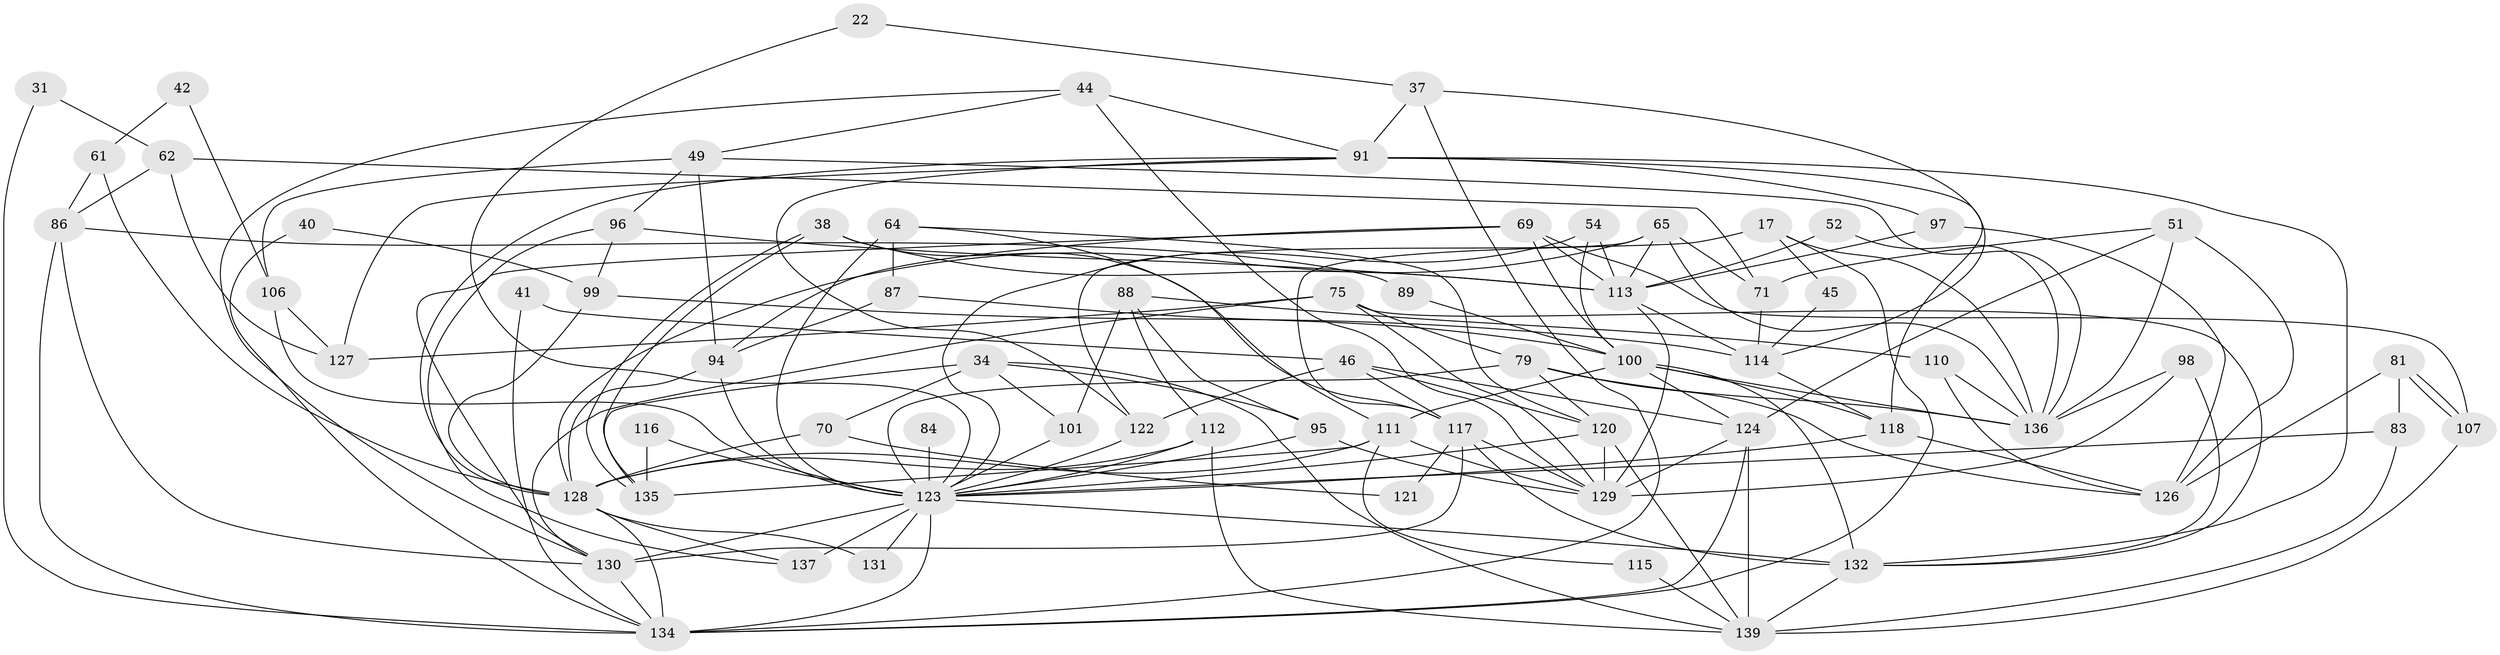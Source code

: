 // original degree distribution, {3: 0.23741007194244604, 5: 0.18705035971223022, 4: 0.35251798561151076, 6: 0.09352517985611511, 2: 0.1079136690647482, 7: 0.014388489208633094, 9: 0.007194244604316547}
// Generated by graph-tools (version 1.1) at 2025/51/03/09/25 04:51:37]
// undirected, 69 vertices, 163 edges
graph export_dot {
graph [start="1"]
  node [color=gray90,style=filled];
  17;
  22;
  31;
  34 [super="+15"];
  37;
  38;
  40;
  41;
  42;
  44;
  45;
  46;
  49 [super="+1"];
  51;
  52;
  54;
  61;
  62;
  64 [super="+30"];
  65 [super="+27"];
  69;
  70;
  71;
  75 [super="+57"];
  79 [super="+24"];
  81;
  83;
  84;
  86 [super="+36"];
  87;
  88;
  89;
  91 [super="+4+19"];
  94;
  95;
  96;
  97;
  98;
  99;
  100 [super="+25+74"];
  101;
  106 [super="+85"];
  107;
  110;
  111 [super="+108"];
  112;
  113 [super="+16+93"];
  114 [super="+58"];
  115;
  116;
  117 [super="+48"];
  118 [super="+3+73"];
  120 [super="+76"];
  121;
  122;
  123 [super="+67+102+21+90+92"];
  124 [super="+68+50"];
  126 [super="+53+119"];
  127;
  128 [super="+33+109+104"];
  129 [super="+59+105"];
  130 [super="+82"];
  131;
  132 [super="+125"];
  134 [super="+77"];
  135;
  136 [super="+13+63+43"];
  137 [super="+14+66"];
  139 [super="+72+138"];
  17 -- 117;
  17 -- 134;
  17 -- 45;
  17 -- 136;
  22 -- 37;
  22 -- 123;
  31 -- 62;
  31 -- 134;
  34 -- 95;
  34 -- 70 [weight=2];
  34 -- 135;
  34 -- 101;
  34 -- 139;
  37 -- 134;
  37 -- 114;
  37 -- 91;
  38 -- 135;
  38 -- 135;
  38 -- 113;
  38 -- 117;
  40 -- 99;
  40 -- 134 [weight=2];
  41 -- 46;
  41 -- 134;
  42 -- 106;
  42 -- 61;
  44 -- 49;
  44 -- 129;
  44 -- 91;
  44 -- 130;
  45 -- 114;
  46 -- 124;
  46 -- 120;
  46 -- 122;
  46 -- 117;
  49 -- 96;
  49 -- 94 [weight=2];
  49 -- 106;
  49 -- 136;
  51 -- 71;
  51 -- 124;
  51 -- 136;
  51 -- 126;
  52 -- 113;
  52 -- 136;
  54 -- 113;
  54 -- 123;
  54 -- 100;
  61 -- 128 [weight=2];
  61 -- 86;
  62 -- 127;
  62 -- 71;
  62 -- 86;
  64 -- 87;
  64 -- 120;
  64 -- 123 [weight=2];
  64 -- 111;
  65 -- 113;
  65 -- 128;
  65 -- 122;
  65 -- 71;
  65 -- 136;
  69 -- 94;
  69 -- 107;
  69 -- 113;
  69 -- 130;
  69 -- 100;
  70 -- 121;
  70 -- 128;
  71 -- 114;
  75 -- 127;
  75 -- 129;
  75 -- 79;
  75 -- 130;
  75 -- 132;
  79 -- 126;
  79 -- 123 [weight=2];
  79 -- 120 [weight=2];
  79 -- 136;
  81 -- 107;
  81 -- 107;
  81 -- 83;
  81 -- 126;
  83 -- 123;
  83 -- 139;
  84 -- 123 [weight=2];
  86 -- 89;
  86 -- 134;
  86 -- 130;
  87 -- 94;
  87 -- 100;
  88 -- 110;
  88 -- 112;
  88 -- 95;
  88 -- 101;
  89 -- 100;
  91 -- 127;
  91 -- 122;
  91 -- 128 [weight=2];
  91 -- 97;
  91 -- 118;
  91 -- 132 [weight=2];
  94 -- 128;
  94 -- 123;
  95 -- 129;
  95 -- 123;
  96 -- 99;
  96 -- 137;
  96 -- 113;
  97 -- 113 [weight=3];
  97 -- 126 [weight=3];
  98 -- 129;
  98 -- 132;
  98 -- 136;
  99 -- 114 [weight=2];
  99 -- 128 [weight=2];
  100 -- 118;
  100 -- 111 [weight=2];
  100 -- 132;
  100 -- 124;
  100 -- 136;
  101 -- 123;
  106 -- 127;
  106 -- 123 [weight=2];
  107 -- 139;
  110 -- 126;
  110 -- 136;
  111 -- 115;
  111 -- 128 [weight=2];
  111 -- 129;
  111 -- 135;
  112 -- 123 [weight=2];
  112 -- 128 [weight=2];
  112 -- 139;
  113 -- 129 [weight=2];
  113 -- 114;
  114 -- 118;
  115 -- 139;
  116 -- 135;
  116 -- 123;
  117 -- 129 [weight=2];
  117 -- 130 [weight=2];
  117 -- 121;
  117 -- 132 [weight=2];
  118 -- 123 [weight=3];
  118 -- 126;
  120 -- 123 [weight=2];
  120 -- 129;
  120 -- 139 [weight=2];
  122 -- 123;
  123 -- 134 [weight=2];
  123 -- 132 [weight=3];
  123 -- 137 [weight=4];
  123 -- 130 [weight=3];
  123 -- 131;
  124 -- 134 [weight=2];
  124 -- 139;
  124 -- 129 [weight=3];
  128 -- 137 [weight=2];
  128 -- 131;
  128 -- 134 [weight=2];
  130 -- 134;
  132 -- 139 [weight=2];
}
